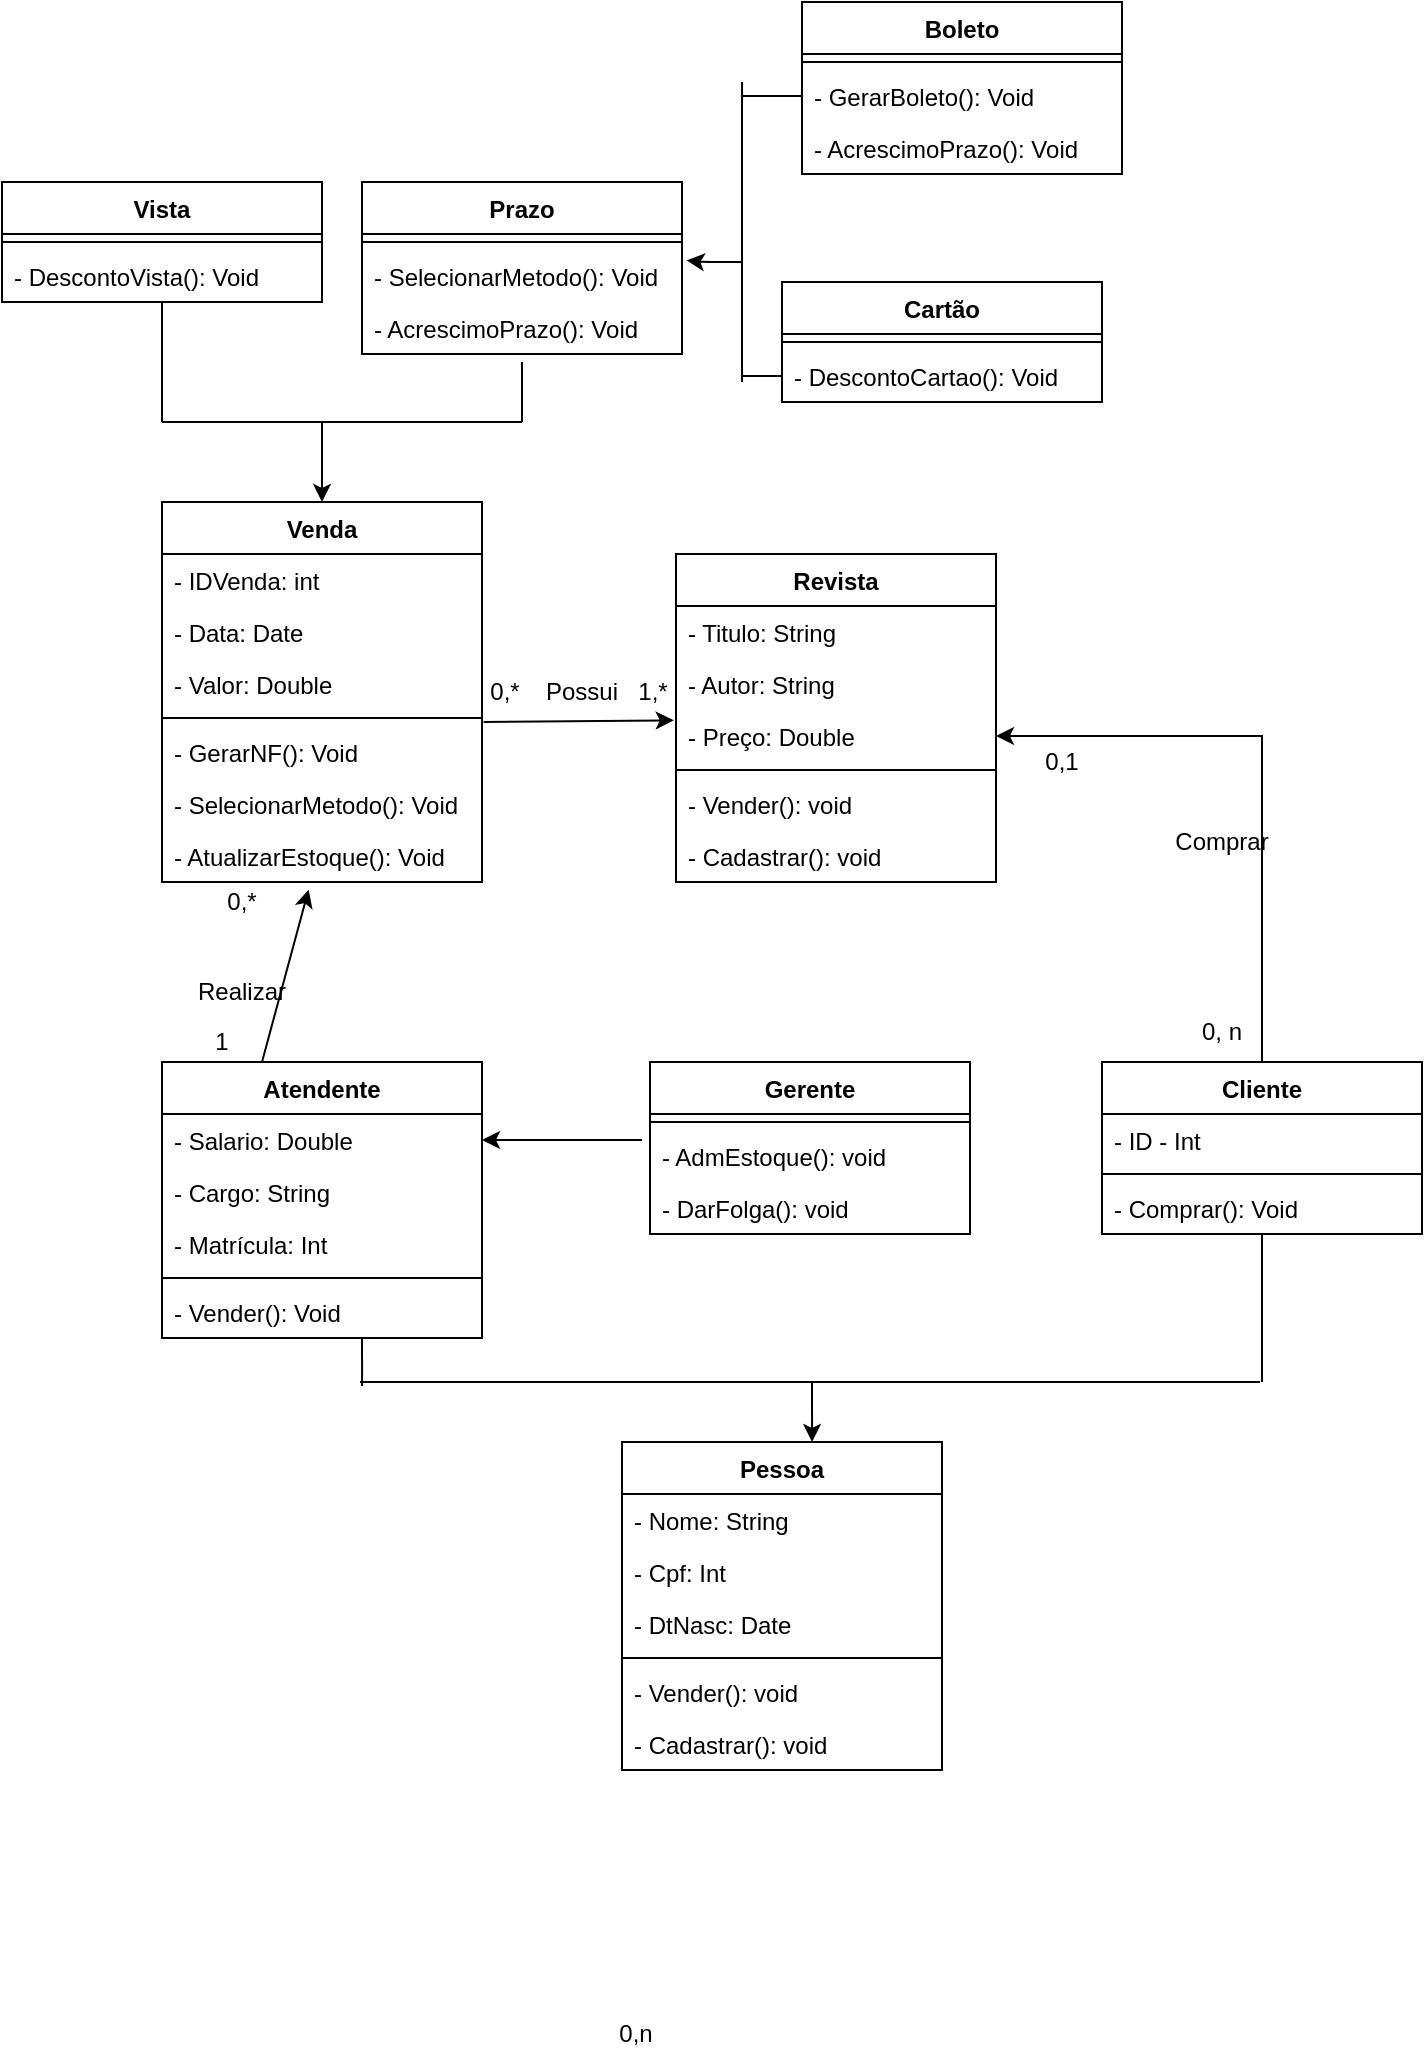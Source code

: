 <mxfile version="13.9.9" type="device"><diagram id="9p1-JrgwLTj4Fw6Bf8Ug" name="Página-1"><mxGraphModel dx="1422" dy="822" grid="1" gridSize="10" guides="1" tooltips="1" connect="1" arrows="1" fold="1" page="1" pageScale="1" pageWidth="827" pageHeight="1169" math="0" shadow="0"><root><mxCell id="0"/><mxCell id="1" parent="0"/><mxCell id="1ikgglCdCYNMQ8SzjPTG-1" value="Revista" style="swimlane;fontStyle=1;align=center;verticalAlign=top;childLayout=stackLayout;horizontal=1;startSize=26;horizontalStack=0;resizeParent=1;resizeParentMax=0;resizeLast=0;collapsible=1;marginBottom=0;" vertex="1" parent="1"><mxGeometry x="347" y="366" width="160" height="164" as="geometry"/></mxCell><mxCell id="1ikgglCdCYNMQ8SzjPTG-2" value="- Titulo: String&#10;" style="text;strokeColor=none;fillColor=none;align=left;verticalAlign=top;spacingLeft=4;spacingRight=4;overflow=hidden;rotatable=0;points=[[0,0.5],[1,0.5]];portConstraint=eastwest;" vertex="1" parent="1ikgglCdCYNMQ8SzjPTG-1"><mxGeometry y="26" width="160" height="26" as="geometry"/></mxCell><mxCell id="1ikgglCdCYNMQ8SzjPTG-5" value="- Autor: String" style="text;strokeColor=none;fillColor=none;align=left;verticalAlign=top;spacingLeft=4;spacingRight=4;overflow=hidden;rotatable=0;points=[[0,0.5],[1,0.5]];portConstraint=eastwest;" vertex="1" parent="1ikgglCdCYNMQ8SzjPTG-1"><mxGeometry y="52" width="160" height="26" as="geometry"/></mxCell><mxCell id="1ikgglCdCYNMQ8SzjPTG-6" value="- Preço: Double" style="text;strokeColor=none;fillColor=none;align=left;verticalAlign=top;spacingLeft=4;spacingRight=4;overflow=hidden;rotatable=0;points=[[0,0.5],[1,0.5]];portConstraint=eastwest;" vertex="1" parent="1ikgglCdCYNMQ8SzjPTG-1"><mxGeometry y="78" width="160" height="26" as="geometry"/></mxCell><mxCell id="1ikgglCdCYNMQ8SzjPTG-3" value="" style="line;strokeWidth=1;fillColor=none;align=left;verticalAlign=middle;spacingTop=-1;spacingLeft=3;spacingRight=3;rotatable=0;labelPosition=right;points=[];portConstraint=eastwest;" vertex="1" parent="1ikgglCdCYNMQ8SzjPTG-1"><mxGeometry y="104" width="160" height="8" as="geometry"/></mxCell><mxCell id="1ikgglCdCYNMQ8SzjPTG-4" value="- Vender(): void" style="text;strokeColor=none;fillColor=none;align=left;verticalAlign=top;spacingLeft=4;spacingRight=4;overflow=hidden;rotatable=0;points=[[0,0.5],[1,0.5]];portConstraint=eastwest;" vertex="1" parent="1ikgglCdCYNMQ8SzjPTG-1"><mxGeometry y="112" width="160" height="26" as="geometry"/></mxCell><mxCell id="1ikgglCdCYNMQ8SzjPTG-7" value="- Cadastrar(): void" style="text;strokeColor=none;fillColor=none;align=left;verticalAlign=top;spacingLeft=4;spacingRight=4;overflow=hidden;rotatable=0;points=[[0,0.5],[1,0.5]];portConstraint=eastwest;" vertex="1" parent="1ikgglCdCYNMQ8SzjPTG-1"><mxGeometry y="138" width="160" height="26" as="geometry"/></mxCell><mxCell id="1ikgglCdCYNMQ8SzjPTG-8" value="Pessoa" style="swimlane;fontStyle=1;align=center;verticalAlign=top;childLayout=stackLayout;horizontal=1;startSize=26;horizontalStack=0;resizeParent=1;resizeParentMax=0;resizeLast=0;collapsible=1;marginBottom=0;" vertex="1" parent="1"><mxGeometry x="320" y="810" width="160" height="164" as="geometry"/></mxCell><mxCell id="1ikgglCdCYNMQ8SzjPTG-9" value="- Nome: String" style="text;strokeColor=none;fillColor=none;align=left;verticalAlign=top;spacingLeft=4;spacingRight=4;overflow=hidden;rotatable=0;points=[[0,0.5],[1,0.5]];portConstraint=eastwest;" vertex="1" parent="1ikgglCdCYNMQ8SzjPTG-8"><mxGeometry y="26" width="160" height="26" as="geometry"/></mxCell><mxCell id="1ikgglCdCYNMQ8SzjPTG-10" value="- Cpf: Int" style="text;strokeColor=none;fillColor=none;align=left;verticalAlign=top;spacingLeft=4;spacingRight=4;overflow=hidden;rotatable=0;points=[[0,0.5],[1,0.5]];portConstraint=eastwest;" vertex="1" parent="1ikgglCdCYNMQ8SzjPTG-8"><mxGeometry y="52" width="160" height="26" as="geometry"/></mxCell><mxCell id="1ikgglCdCYNMQ8SzjPTG-11" value="- DtNasc: Date" style="text;strokeColor=none;fillColor=none;align=left;verticalAlign=top;spacingLeft=4;spacingRight=4;overflow=hidden;rotatable=0;points=[[0,0.5],[1,0.5]];portConstraint=eastwest;" vertex="1" parent="1ikgglCdCYNMQ8SzjPTG-8"><mxGeometry y="78" width="160" height="26" as="geometry"/></mxCell><mxCell id="1ikgglCdCYNMQ8SzjPTG-12" value="" style="line;strokeWidth=1;fillColor=none;align=left;verticalAlign=middle;spacingTop=-1;spacingLeft=3;spacingRight=3;rotatable=0;labelPosition=right;points=[];portConstraint=eastwest;" vertex="1" parent="1ikgglCdCYNMQ8SzjPTG-8"><mxGeometry y="104" width="160" height="8" as="geometry"/></mxCell><mxCell id="1ikgglCdCYNMQ8SzjPTG-13" value="- Vender(): void" style="text;strokeColor=none;fillColor=none;align=left;verticalAlign=top;spacingLeft=4;spacingRight=4;overflow=hidden;rotatable=0;points=[[0,0.5],[1,0.5]];portConstraint=eastwest;" vertex="1" parent="1ikgglCdCYNMQ8SzjPTG-8"><mxGeometry y="112" width="160" height="26" as="geometry"/></mxCell><mxCell id="1ikgglCdCYNMQ8SzjPTG-14" value="- Cadastrar(): void" style="text;strokeColor=none;fillColor=none;align=left;verticalAlign=top;spacingLeft=4;spacingRight=4;overflow=hidden;rotatable=0;points=[[0,0.5],[1,0.5]];portConstraint=eastwest;" vertex="1" parent="1ikgglCdCYNMQ8SzjPTG-8"><mxGeometry y="138" width="160" height="26" as="geometry"/></mxCell><mxCell id="1ikgglCdCYNMQ8SzjPTG-34" style="edgeStyle=orthogonalEdgeStyle;rounded=0;orthogonalLoop=1;jettySize=auto;html=1;startArrow=none;startFill=0;endArrow=classic;endFill=1;exitX=0.5;exitY=0;exitDx=0;exitDy=0;" edge="1" parent="1" source="1ikgglCdCYNMQ8SzjPTG-15" target="1ikgglCdCYNMQ8SzjPTG-6"><mxGeometry relative="1" as="geometry"><mxPoint x="630" y="420" as="targetPoint"/><Array as="points"><mxPoint x="640" y="457"/></Array></mxGeometry></mxCell><mxCell id="1ikgglCdCYNMQ8SzjPTG-15" value="Cliente" style="swimlane;fontStyle=1;align=center;verticalAlign=top;childLayout=stackLayout;horizontal=1;startSize=26;horizontalStack=0;resizeParent=1;resizeParentMax=0;resizeLast=0;collapsible=1;marginBottom=0;" vertex="1" parent="1"><mxGeometry x="560" y="620" width="160" height="86" as="geometry"/></mxCell><mxCell id="1ikgglCdCYNMQ8SzjPTG-18" value="- ID - Int" style="text;strokeColor=none;fillColor=none;align=left;verticalAlign=top;spacingLeft=4;spacingRight=4;overflow=hidden;rotatable=0;points=[[0,0.5],[1,0.5]];portConstraint=eastwest;" vertex="1" parent="1ikgglCdCYNMQ8SzjPTG-15"><mxGeometry y="26" width="160" height="26" as="geometry"/></mxCell><mxCell id="1ikgglCdCYNMQ8SzjPTG-19" value="" style="line;strokeWidth=1;fillColor=none;align=left;verticalAlign=middle;spacingTop=-1;spacingLeft=3;spacingRight=3;rotatable=0;labelPosition=right;points=[];portConstraint=eastwest;" vertex="1" parent="1ikgglCdCYNMQ8SzjPTG-15"><mxGeometry y="52" width="160" height="8" as="geometry"/></mxCell><mxCell id="1ikgglCdCYNMQ8SzjPTG-21" value="- Comprar(): Void" style="text;strokeColor=none;fillColor=none;align=left;verticalAlign=top;spacingLeft=4;spacingRight=4;overflow=hidden;rotatable=0;points=[[0,0.5],[1,0.5]];portConstraint=eastwest;" vertex="1" parent="1ikgglCdCYNMQ8SzjPTG-15"><mxGeometry y="60" width="160" height="26" as="geometry"/></mxCell><mxCell id="1ikgglCdCYNMQ8SzjPTG-22" value="Atendente" style="swimlane;fontStyle=1;align=center;verticalAlign=top;childLayout=stackLayout;horizontal=1;startSize=26;horizontalStack=0;resizeParent=1;resizeParentMax=0;resizeLast=0;collapsible=1;marginBottom=0;" vertex="1" parent="1"><mxGeometry x="90" y="620" width="160" height="138" as="geometry"/></mxCell><mxCell id="1ikgglCdCYNMQ8SzjPTG-25" value="- Salario: Double" style="text;strokeColor=none;fillColor=none;align=left;verticalAlign=top;spacingLeft=4;spacingRight=4;overflow=hidden;rotatable=0;points=[[0,0.5],[1,0.5]];portConstraint=eastwest;" vertex="1" parent="1ikgglCdCYNMQ8SzjPTG-22"><mxGeometry y="26" width="160" height="26" as="geometry"/></mxCell><mxCell id="1ikgglCdCYNMQ8SzjPTG-109" value="- Cargo: String" style="text;strokeColor=none;fillColor=none;align=left;verticalAlign=top;spacingLeft=4;spacingRight=4;overflow=hidden;rotatable=0;points=[[0,0.5],[1,0.5]];portConstraint=eastwest;" vertex="1" parent="1ikgglCdCYNMQ8SzjPTG-22"><mxGeometry y="52" width="160" height="26" as="geometry"/></mxCell><mxCell id="1ikgglCdCYNMQ8SzjPTG-108" value="- Matrícula: Int" style="text;strokeColor=none;fillColor=none;align=left;verticalAlign=top;spacingLeft=4;spacingRight=4;overflow=hidden;rotatable=0;points=[[0,0.5],[1,0.5]];portConstraint=eastwest;" vertex="1" parent="1ikgglCdCYNMQ8SzjPTG-22"><mxGeometry y="78" width="160" height="26" as="geometry"/></mxCell><mxCell id="1ikgglCdCYNMQ8SzjPTG-26" value="" style="line;strokeWidth=1;fillColor=none;align=left;verticalAlign=middle;spacingTop=-1;spacingLeft=3;spacingRight=3;rotatable=0;labelPosition=right;points=[];portConstraint=eastwest;" vertex="1" parent="1ikgglCdCYNMQ8SzjPTG-22"><mxGeometry y="104" width="160" height="8" as="geometry"/></mxCell><mxCell id="1ikgglCdCYNMQ8SzjPTG-43" value="" style="endArrow=none;html=1;exitX=0.444;exitY=-0.023;exitDx=0;exitDy=0;exitPerimeter=0;entryX=0.625;entryY=1.013;entryDx=0;entryDy=0;entryPerimeter=0;" edge="1" parent="1ikgglCdCYNMQ8SzjPTG-22" target="1ikgglCdCYNMQ8SzjPTG-28"><mxGeometry width="50" height="50" relative="1" as="geometry"><mxPoint x="100.04" y="162.022" as="sourcePoint"/><mxPoint x="100" y="104" as="targetPoint"/></mxGeometry></mxCell><mxCell id="1ikgglCdCYNMQ8SzjPTG-28" value="- Vender(): Void" style="text;strokeColor=none;fillColor=none;align=left;verticalAlign=top;spacingLeft=4;spacingRight=4;overflow=hidden;rotatable=0;points=[[0,0.5],[1,0.5]];portConstraint=eastwest;" vertex="1" parent="1ikgglCdCYNMQ8SzjPTG-22"><mxGeometry y="112" width="160" height="26" as="geometry"/></mxCell><mxCell id="1ikgglCdCYNMQ8SzjPTG-29" value="" style="endArrow=none;html=1;endFill=0;" edge="1" parent="1"><mxGeometry width="50" height="50" relative="1" as="geometry"><mxPoint x="640" y="780" as="sourcePoint"/><mxPoint x="640" y="706" as="targetPoint"/></mxGeometry></mxCell><mxCell id="1ikgglCdCYNMQ8SzjPTG-30" value="" style="endArrow=classic;html=1;endFill=1;startArrow=none;startFill=0;entryX=0.594;entryY=0;entryDx=0;entryDy=0;entryPerimeter=0;" edge="1" parent="1" target="1ikgglCdCYNMQ8SzjPTG-8"><mxGeometry width="50" height="50" relative="1" as="geometry"><mxPoint x="415" y="780" as="sourcePoint"/><mxPoint x="420.0" y="790" as="targetPoint"/></mxGeometry></mxCell><mxCell id="1ikgglCdCYNMQ8SzjPTG-31" value="" style="endArrow=none;html=1;endFill=0;" edge="1" parent="1"><mxGeometry width="50" height="50" relative="1" as="geometry"><mxPoint x="189" y="780" as="sourcePoint"/><mxPoint x="639" y="780" as="targetPoint"/></mxGeometry></mxCell><mxCell id="1ikgglCdCYNMQ8SzjPTG-35" value="Comprar" style="text;html=1;strokeColor=none;fillColor=none;align=center;verticalAlign=middle;whiteSpace=wrap;rounded=0;sketch=0;" vertex="1" parent="1"><mxGeometry x="600" y="500" width="40" height="20" as="geometry"/></mxCell><mxCell id="1ikgglCdCYNMQ8SzjPTG-37" value="0,1" style="text;html=1;strokeColor=none;fillColor=none;align=center;verticalAlign=middle;whiteSpace=wrap;rounded=0;sketch=0;" vertex="1" parent="1"><mxGeometry x="520" y="460" width="40" height="20" as="geometry"/></mxCell><mxCell id="1ikgglCdCYNMQ8SzjPTG-38" value="Gerente" style="swimlane;fontStyle=1;align=center;verticalAlign=top;childLayout=stackLayout;horizontal=1;startSize=26;horizontalStack=0;resizeParent=1;resizeParentMax=0;resizeLast=0;collapsible=1;marginBottom=0;" vertex="1" parent="1"><mxGeometry x="334" y="620" width="160" height="86" as="geometry"/></mxCell><mxCell id="1ikgglCdCYNMQ8SzjPTG-40" value="" style="line;strokeWidth=1;fillColor=none;align=left;verticalAlign=middle;spacingTop=-1;spacingLeft=3;spacingRight=3;rotatable=0;labelPosition=right;points=[];portConstraint=eastwest;" vertex="1" parent="1ikgglCdCYNMQ8SzjPTG-38"><mxGeometry y="26" width="160" height="8" as="geometry"/></mxCell><mxCell id="1ikgglCdCYNMQ8SzjPTG-41" value="- AdmEstoque(): void" style="text;strokeColor=none;fillColor=none;align=left;verticalAlign=top;spacingLeft=4;spacingRight=4;overflow=hidden;rotatable=0;points=[[0,0.5],[1,0.5]];portConstraint=eastwest;" vertex="1" parent="1ikgglCdCYNMQ8SzjPTG-38"><mxGeometry y="34" width="160" height="26" as="geometry"/></mxCell><mxCell id="1ikgglCdCYNMQ8SzjPTG-44" value="- DarFolga(): void" style="text;strokeColor=none;fillColor=none;align=left;verticalAlign=top;spacingLeft=4;spacingRight=4;overflow=hidden;rotatable=0;points=[[0,0.5],[1,0.5]];portConstraint=eastwest;" vertex="1" parent="1ikgglCdCYNMQ8SzjPTG-38"><mxGeometry y="60" width="160" height="26" as="geometry"/></mxCell><mxCell id="1ikgglCdCYNMQ8SzjPTG-53" value="0,n" style="text;html=1;strokeColor=none;fillColor=none;align=center;verticalAlign=middle;whiteSpace=wrap;rounded=0;sketch=0;" vertex="1" parent="1"><mxGeometry x="307" y="1096" width="40" height="20" as="geometry"/></mxCell><mxCell id="1ikgglCdCYNMQ8SzjPTG-54" value="0, n" style="text;html=1;strokeColor=none;fillColor=none;align=center;verticalAlign=middle;whiteSpace=wrap;rounded=0;sketch=0;" vertex="1" parent="1"><mxGeometry x="600" y="595" width="40" height="20" as="geometry"/></mxCell><mxCell id="1ikgglCdCYNMQ8SzjPTG-55" value="" style="endArrow=classic;html=1;endFill=1;startArrow=none;startFill=0;exitX=-0.025;exitY=0.192;exitDx=0;exitDy=0;exitPerimeter=0;entryX=1;entryY=0.5;entryDx=0;entryDy=0;" edge="1" parent="1" source="1ikgglCdCYNMQ8SzjPTG-41" target="1ikgglCdCYNMQ8SzjPTG-25"><mxGeometry width="50" height="50" relative="1" as="geometry"><mxPoint x="667.16" y="674.938" as="sourcePoint"/><mxPoint x="576.5" y="514" as="targetPoint"/></mxGeometry></mxCell><mxCell id="1ikgglCdCYNMQ8SzjPTG-57" value="Venda" style="swimlane;fontStyle=1;align=center;verticalAlign=top;childLayout=stackLayout;horizontal=1;startSize=26;horizontalStack=0;resizeParent=1;resizeParentMax=0;resizeLast=0;collapsible=1;marginBottom=0;" vertex="1" parent="1"><mxGeometry x="90" y="340" width="160" height="190" as="geometry"/></mxCell><mxCell id="1ikgglCdCYNMQ8SzjPTG-101" value="- IDVenda: int" style="text;strokeColor=none;fillColor=none;align=left;verticalAlign=top;spacingLeft=4;spacingRight=4;overflow=hidden;rotatable=0;points=[[0,0.5],[1,0.5]];portConstraint=eastwest;" vertex="1" parent="1ikgglCdCYNMQ8SzjPTG-57"><mxGeometry y="26" width="160" height="26" as="geometry"/></mxCell><mxCell id="1ikgglCdCYNMQ8SzjPTG-99" value="- Data: Date" style="text;strokeColor=none;fillColor=none;align=left;verticalAlign=top;spacingLeft=4;spacingRight=4;overflow=hidden;rotatable=0;points=[[0,0.5],[1,0.5]];portConstraint=eastwest;" vertex="1" parent="1ikgglCdCYNMQ8SzjPTG-57"><mxGeometry y="52" width="160" height="26" as="geometry"/></mxCell><mxCell id="1ikgglCdCYNMQ8SzjPTG-100" value="- Valor: Double" style="text;strokeColor=none;fillColor=none;align=left;verticalAlign=top;spacingLeft=4;spacingRight=4;overflow=hidden;rotatable=0;points=[[0,0.5],[1,0.5]];portConstraint=eastwest;" vertex="1" parent="1ikgglCdCYNMQ8SzjPTG-57"><mxGeometry y="78" width="160" height="26" as="geometry"/></mxCell><mxCell id="1ikgglCdCYNMQ8SzjPTG-61" value="" style="line;strokeWidth=1;fillColor=none;align=left;verticalAlign=middle;spacingTop=-1;spacingLeft=3;spacingRight=3;rotatable=0;labelPosition=right;points=[];portConstraint=eastwest;" vertex="1" parent="1ikgglCdCYNMQ8SzjPTG-57"><mxGeometry y="104" width="160" height="8" as="geometry"/></mxCell><mxCell id="1ikgglCdCYNMQ8SzjPTG-62" value="- GerarNF(): Void" style="text;strokeColor=none;fillColor=none;align=left;verticalAlign=top;spacingLeft=4;spacingRight=4;overflow=hidden;rotatable=0;points=[[0,0.5],[1,0.5]];portConstraint=eastwest;" vertex="1" parent="1ikgglCdCYNMQ8SzjPTG-57"><mxGeometry y="112" width="160" height="26" as="geometry"/></mxCell><mxCell id="1ikgglCdCYNMQ8SzjPTG-63" value="- SelecionarMetodo(): Void" style="text;strokeColor=none;fillColor=none;align=left;verticalAlign=top;spacingLeft=4;spacingRight=4;overflow=hidden;rotatable=0;points=[[0,0.5],[1,0.5]];portConstraint=eastwest;" vertex="1" parent="1ikgglCdCYNMQ8SzjPTG-57"><mxGeometry y="138" width="160" height="26" as="geometry"/></mxCell><mxCell id="1ikgglCdCYNMQ8SzjPTG-79" value="- AtualizarEstoque(): Void" style="text;strokeColor=none;fillColor=none;align=left;verticalAlign=top;spacingLeft=4;spacingRight=4;overflow=hidden;rotatable=0;points=[[0,0.5],[1,0.5]];portConstraint=eastwest;" vertex="1" parent="1ikgglCdCYNMQ8SzjPTG-57"><mxGeometry y="164" width="160" height="26" as="geometry"/></mxCell><mxCell id="1ikgglCdCYNMQ8SzjPTG-64" value="Vista" style="swimlane;fontStyle=1;align=center;verticalAlign=top;childLayout=stackLayout;horizontal=1;startSize=26;horizontalStack=0;resizeParent=1;resizeParentMax=0;resizeLast=0;collapsible=1;marginBottom=0;" vertex="1" parent="1"><mxGeometry x="10" y="180" width="160" height="60" as="geometry"/></mxCell><mxCell id="1ikgglCdCYNMQ8SzjPTG-65" value="" style="line;strokeWidth=1;fillColor=none;align=left;verticalAlign=middle;spacingTop=-1;spacingLeft=3;spacingRight=3;rotatable=0;labelPosition=right;points=[];portConstraint=eastwest;" vertex="1" parent="1ikgglCdCYNMQ8SzjPTG-64"><mxGeometry y="26" width="160" height="8" as="geometry"/></mxCell><mxCell id="1ikgglCdCYNMQ8SzjPTG-80" value="- DescontoVista(): Void" style="text;strokeColor=none;fillColor=none;align=left;verticalAlign=top;spacingLeft=4;spacingRight=4;overflow=hidden;rotatable=0;points=[[0,0.5],[1,0.5]];portConstraint=eastwest;" vertex="1" parent="1ikgglCdCYNMQ8SzjPTG-64"><mxGeometry y="34" width="160" height="26" as="geometry"/></mxCell><mxCell id="1ikgglCdCYNMQ8SzjPTG-68" value="Prazo" style="swimlane;fontStyle=1;align=center;verticalAlign=top;childLayout=stackLayout;horizontal=1;startSize=26;horizontalStack=0;resizeParent=1;resizeParentMax=0;resizeLast=0;collapsible=1;marginBottom=0;" vertex="1" parent="1"><mxGeometry x="190" y="180" width="160" height="86" as="geometry"/></mxCell><mxCell id="1ikgglCdCYNMQ8SzjPTG-69" value="" style="line;strokeWidth=1;fillColor=none;align=left;verticalAlign=middle;spacingTop=-1;spacingLeft=3;spacingRight=3;rotatable=0;labelPosition=right;points=[];portConstraint=eastwest;" vertex="1" parent="1ikgglCdCYNMQ8SzjPTG-68"><mxGeometry y="26" width="160" height="8" as="geometry"/></mxCell><mxCell id="1ikgglCdCYNMQ8SzjPTG-81" value="- SelecionarMetodo(): Void" style="text;strokeColor=none;fillColor=none;align=left;verticalAlign=top;spacingLeft=4;spacingRight=4;overflow=hidden;rotatable=0;points=[[0,0.5],[1,0.5]];portConstraint=eastwest;" vertex="1" parent="1ikgglCdCYNMQ8SzjPTG-68"><mxGeometry y="34" width="160" height="26" as="geometry"/></mxCell><mxCell id="1ikgglCdCYNMQ8SzjPTG-82" value="- AcrescimoPrazo(): Void" style="text;strokeColor=none;fillColor=none;align=left;verticalAlign=top;spacingLeft=4;spacingRight=4;overflow=hidden;rotatable=0;points=[[0,0.5],[1,0.5]];portConstraint=eastwest;" vertex="1" parent="1ikgglCdCYNMQ8SzjPTG-68"><mxGeometry y="60" width="160" height="26" as="geometry"/></mxCell><mxCell id="1ikgglCdCYNMQ8SzjPTG-72" value="" style="endArrow=none;html=1;endFill=0;" edge="1" parent="1"><mxGeometry width="50" height="50" relative="1" as="geometry"><mxPoint x="90" y="300" as="sourcePoint"/><mxPoint x="90" y="240" as="targetPoint"/></mxGeometry></mxCell><mxCell id="1ikgglCdCYNMQ8SzjPTG-73" value="" style="endArrow=none;html=1;endFill=0;" edge="1" parent="1"><mxGeometry width="50" height="50" relative="1" as="geometry"><mxPoint x="270" y="300" as="sourcePoint"/><mxPoint x="270" y="270" as="targetPoint"/></mxGeometry></mxCell><mxCell id="1ikgglCdCYNMQ8SzjPTG-75" value="" style="endArrow=classic;html=1;endFill=1;entryX=0.5;entryY=0;entryDx=0;entryDy=0;" edge="1" parent="1" target="1ikgglCdCYNMQ8SzjPTG-57"><mxGeometry width="50" height="50" relative="1" as="geometry"><mxPoint x="170" y="300" as="sourcePoint"/><mxPoint x="120" y="270" as="targetPoint"/><Array as="points"><mxPoint x="170" y="300"/></Array></mxGeometry></mxCell><mxCell id="1ikgglCdCYNMQ8SzjPTG-76" value="" style="endArrow=none;html=1;endFill=0;" edge="1" parent="1"><mxGeometry width="50" height="50" relative="1" as="geometry"><mxPoint x="270" y="300" as="sourcePoint"/><mxPoint x="170" y="300" as="targetPoint"/><Array as="points"/></mxGeometry></mxCell><mxCell id="1ikgglCdCYNMQ8SzjPTG-77" value="" style="endArrow=none;html=1;endFill=0;" edge="1" parent="1"><mxGeometry width="50" height="50" relative="1" as="geometry"><mxPoint x="90" y="300" as="sourcePoint"/><mxPoint x="170" y="300" as="targetPoint"/></mxGeometry></mxCell><mxCell id="1ikgglCdCYNMQ8SzjPTG-83" value="Boleto" style="swimlane;fontStyle=1;align=center;verticalAlign=top;childLayout=stackLayout;horizontal=1;startSize=26;horizontalStack=0;resizeParent=1;resizeParentMax=0;resizeLast=0;collapsible=1;marginBottom=0;" vertex="1" parent="1"><mxGeometry x="410" y="90" width="160" height="86" as="geometry"/></mxCell><mxCell id="1ikgglCdCYNMQ8SzjPTG-84" value="" style="line;strokeWidth=1;fillColor=none;align=left;verticalAlign=middle;spacingTop=-1;spacingLeft=3;spacingRight=3;rotatable=0;labelPosition=right;points=[];portConstraint=eastwest;" vertex="1" parent="1ikgglCdCYNMQ8SzjPTG-83"><mxGeometry y="26" width="160" height="8" as="geometry"/></mxCell><mxCell id="1ikgglCdCYNMQ8SzjPTG-85" value="- GerarBoleto(): Void" style="text;strokeColor=none;fillColor=none;align=left;verticalAlign=top;spacingLeft=4;spacingRight=4;overflow=hidden;rotatable=0;points=[[0,0.5],[1,0.5]];portConstraint=eastwest;" vertex="1" parent="1ikgglCdCYNMQ8SzjPTG-83"><mxGeometry y="34" width="160" height="26" as="geometry"/></mxCell><mxCell id="1ikgglCdCYNMQ8SzjPTG-86" value="- AcrescimoPrazo(): Void" style="text;strokeColor=none;fillColor=none;align=left;verticalAlign=top;spacingLeft=4;spacingRight=4;overflow=hidden;rotatable=0;points=[[0,0.5],[1,0.5]];portConstraint=eastwest;" vertex="1" parent="1ikgglCdCYNMQ8SzjPTG-83"><mxGeometry y="60" width="160" height="26" as="geometry"/></mxCell><mxCell id="1ikgglCdCYNMQ8SzjPTG-87" value="Cartão" style="swimlane;fontStyle=1;align=center;verticalAlign=top;childLayout=stackLayout;horizontal=1;startSize=26;horizontalStack=0;resizeParent=1;resizeParentMax=0;resizeLast=0;collapsible=1;marginBottom=0;" vertex="1" parent="1"><mxGeometry x="400" y="230" width="160" height="60" as="geometry"/></mxCell><mxCell id="1ikgglCdCYNMQ8SzjPTG-88" value="" style="line;strokeWidth=1;fillColor=none;align=left;verticalAlign=middle;spacingTop=-1;spacingLeft=3;spacingRight=3;rotatable=0;labelPosition=right;points=[];portConstraint=eastwest;" vertex="1" parent="1ikgglCdCYNMQ8SzjPTG-87"><mxGeometry y="26" width="160" height="8" as="geometry"/></mxCell><mxCell id="1ikgglCdCYNMQ8SzjPTG-89" value="- DescontoCartao(): Void" style="text;strokeColor=none;fillColor=none;align=left;verticalAlign=top;spacingLeft=4;spacingRight=4;overflow=hidden;rotatable=0;points=[[0,0.5],[1,0.5]];portConstraint=eastwest;" vertex="1" parent="1ikgglCdCYNMQ8SzjPTG-87"><mxGeometry y="34" width="160" height="26" as="geometry"/></mxCell><mxCell id="1ikgglCdCYNMQ8SzjPTG-91" value="" style="endArrow=none;html=1;endFill=0;entryX=0;entryY=0.5;entryDx=0;entryDy=0;" edge="1" parent="1" target="1ikgglCdCYNMQ8SzjPTG-85"><mxGeometry width="50" height="50" relative="1" as="geometry"><mxPoint x="380" y="137" as="sourcePoint"/><mxPoint x="390" y="126" as="targetPoint"/></mxGeometry></mxCell><mxCell id="1ikgglCdCYNMQ8SzjPTG-92" value="" style="endArrow=none;html=1;endFill=0;exitX=0;exitY=0.5;exitDx=0;exitDy=0;" edge="1" parent="1" source="1ikgglCdCYNMQ8SzjPTG-89"><mxGeometry width="50" height="50" relative="1" as="geometry"><mxPoint x="390" y="147" as="sourcePoint"/><mxPoint x="380" y="277" as="targetPoint"/></mxGeometry></mxCell><mxCell id="1ikgglCdCYNMQ8SzjPTG-93" value="" style="endArrow=none;html=1;endFill=0;" edge="1" parent="1"><mxGeometry width="50" height="50" relative="1" as="geometry"><mxPoint x="380" y="130" as="sourcePoint"/><mxPoint x="380" y="280" as="targetPoint"/></mxGeometry></mxCell><mxCell id="1ikgglCdCYNMQ8SzjPTG-94" value="" style="endArrow=classic;html=1;endFill=1;entryX=1.014;entryY=0.199;entryDx=0;entryDy=0;entryPerimeter=0;" edge="1" parent="1" target="1ikgglCdCYNMQ8SzjPTG-81"><mxGeometry width="50" height="50" relative="1" as="geometry"><mxPoint x="380" y="220" as="sourcePoint"/><mxPoint x="360" y="210" as="targetPoint"/><Array as="points"><mxPoint x="360" y="220"/></Array></mxGeometry></mxCell><mxCell id="1ikgglCdCYNMQ8SzjPTG-95" value="" style="endArrow=classic;html=1;entryX=0.458;entryY=1.147;entryDx=0;entryDy=0;entryPerimeter=0;" edge="1" parent="1" target="1ikgglCdCYNMQ8SzjPTG-79"><mxGeometry width="50" height="50" relative="1" as="geometry"><mxPoint x="140" y="620" as="sourcePoint"/><mxPoint x="190" y="570" as="targetPoint"/></mxGeometry></mxCell><mxCell id="1ikgglCdCYNMQ8SzjPTG-96" value="Realizar" style="text;html=1;strokeColor=none;fillColor=none;align=center;verticalAlign=middle;whiteSpace=wrap;rounded=0;sketch=0;" vertex="1" parent="1"><mxGeometry x="110" y="575" width="40" height="20" as="geometry"/></mxCell><mxCell id="1ikgglCdCYNMQ8SzjPTG-98" value="1" style="text;html=1;strokeColor=none;fillColor=none;align=center;verticalAlign=middle;whiteSpace=wrap;rounded=0;sketch=0;" vertex="1" parent="1"><mxGeometry x="100" y="600" width="40" height="20" as="geometry"/></mxCell><mxCell id="1ikgglCdCYNMQ8SzjPTG-102" value="0,*" style="text;html=1;strokeColor=none;fillColor=none;align=center;verticalAlign=middle;whiteSpace=wrap;rounded=0;sketch=0;" vertex="1" parent="1"><mxGeometry x="110" y="530" width="40" height="20" as="geometry"/></mxCell><mxCell id="1ikgglCdCYNMQ8SzjPTG-104" value="" style="endArrow=classic;html=1;entryX=-0.007;entryY=1.199;entryDx=0;entryDy=0;entryPerimeter=0;exitX=1.005;exitY=-0.077;exitDx=0;exitDy=0;exitPerimeter=0;" edge="1" parent="1" source="1ikgglCdCYNMQ8SzjPTG-62" target="1ikgglCdCYNMQ8SzjPTG-5"><mxGeometry width="50" height="50" relative="1" as="geometry"><mxPoint x="290" y="478.09" as="sourcePoint"/><mxPoint x="313.28" y="391.912" as="targetPoint"/></mxGeometry></mxCell><mxCell id="1ikgglCdCYNMQ8SzjPTG-105" value="Possui" style="text;html=1;strokeColor=none;fillColor=none;align=center;verticalAlign=middle;whiteSpace=wrap;rounded=0;sketch=0;" vertex="1" parent="1"><mxGeometry x="280" y="425" width="40" height="20" as="geometry"/></mxCell><mxCell id="1ikgglCdCYNMQ8SzjPTG-106" value="1,*" style="text;html=1;strokeColor=none;fillColor=none;align=center;verticalAlign=middle;whiteSpace=wrap;rounded=0;sketch=0;" vertex="1" parent="1"><mxGeometry x="324" y="425" width="23" height="20" as="geometry"/></mxCell><mxCell id="1ikgglCdCYNMQ8SzjPTG-107" value="0,*" style="text;html=1;strokeColor=none;fillColor=none;align=center;verticalAlign=middle;whiteSpace=wrap;rounded=0;sketch=0;" vertex="1" parent="1"><mxGeometry x="250" y="425" width="23" height="20" as="geometry"/></mxCell></root></mxGraphModel></diagram></mxfile>